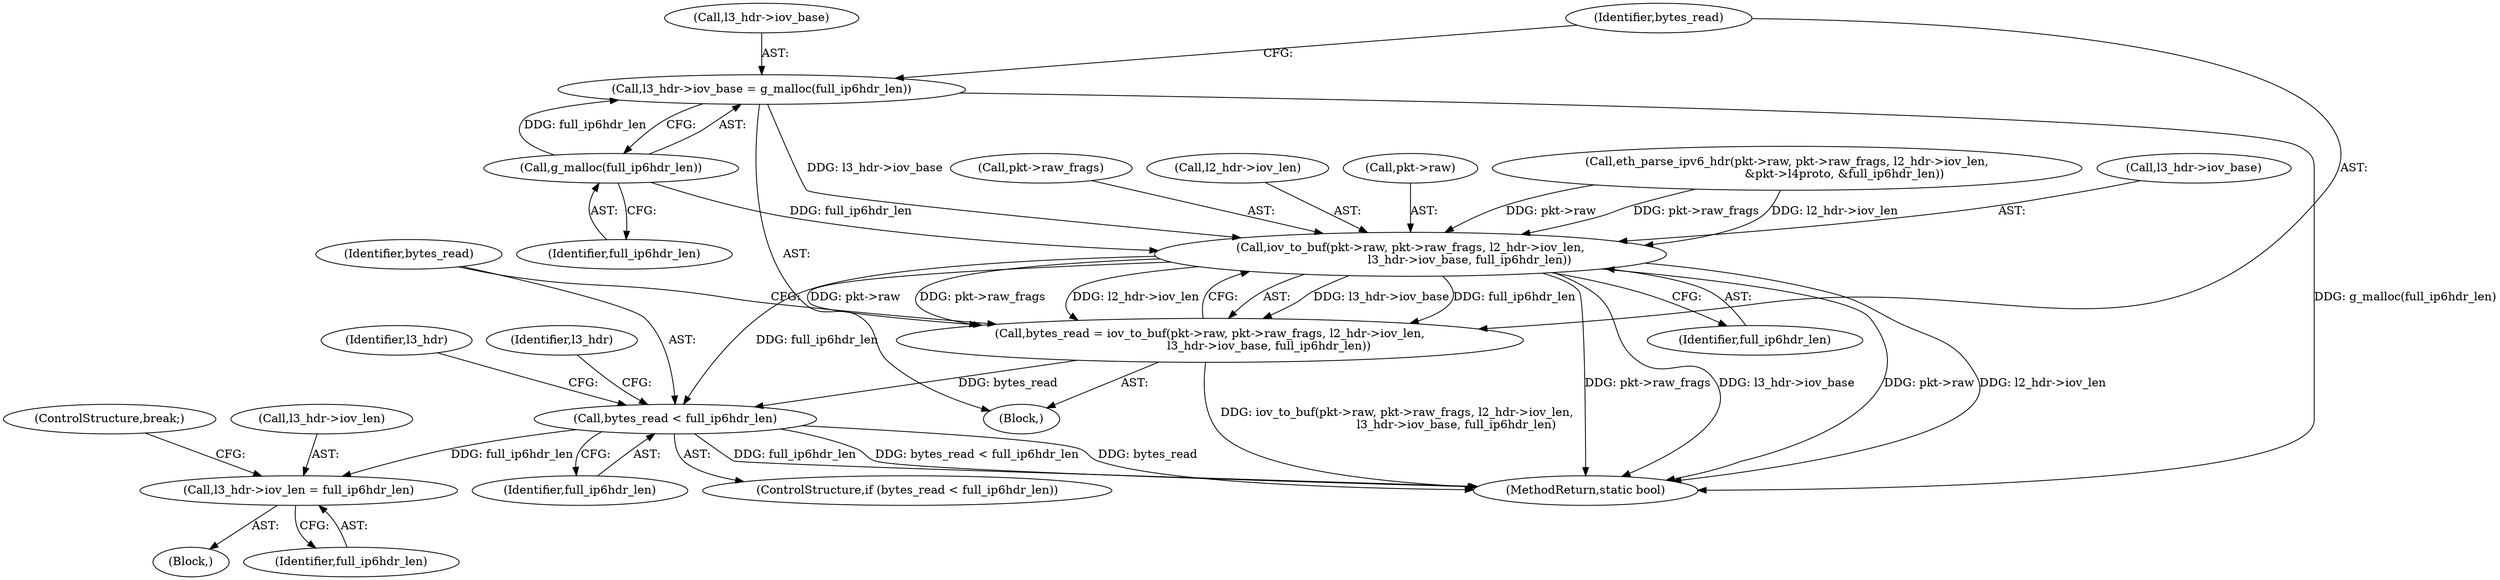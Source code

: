 digraph "0_qemu_a7278b36fcab9af469563bd7b9dadebe2ae25e48_0@API" {
"1000301" [label="(Call,l3_hdr->iov_base = g_malloc(full_ip6hdr_len))"];
"1000305" [label="(Call,g_malloc(full_ip6hdr_len))"];
"1000309" [label="(Call,iov_to_buf(pkt->raw, pkt->raw_frags, l2_hdr->iov_len,\n                                l3_hdr->iov_base, full_ip6hdr_len))"];
"1000307" [label="(Call,bytes_read = iov_to_buf(pkt->raw, pkt->raw_frags, l2_hdr->iov_len,\n                                l3_hdr->iov_base, full_ip6hdr_len))"];
"1000324" [label="(Call,bytes_read < full_ip6hdr_len)"];
"1000337" [label="(Call,l3_hdr->iov_len = full_ip6hdr_len)"];
"1000342" [label="(ControlStructure,break;)"];
"1000277" [label="(Call,eth_parse_ipv6_hdr(pkt->raw, pkt->raw_frags, l2_hdr->iov_len,\n                               &pkt->l4proto, &full_ip6hdr_len))"];
"1000330" [label="(Identifier,l3_hdr)"];
"1000307" [label="(Call,bytes_read = iov_to_buf(pkt->raw, pkt->raw_frags, l2_hdr->iov_len,\n                                l3_hdr->iov_base, full_ip6hdr_len))"];
"1000336" [label="(Block,)"];
"1000305" [label="(Call,g_malloc(full_ip6hdr_len))"];
"1000325" [label="(Identifier,bytes_read)"];
"1000324" [label="(Call,bytes_read < full_ip6hdr_len)"];
"1000306" [label="(Identifier,full_ip6hdr_len)"];
"1000326" [label="(Identifier,full_ip6hdr_len)"];
"1000322" [label="(Identifier,full_ip6hdr_len)"];
"1000350" [label="(MethodReturn,static bool)"];
"1000338" [label="(Call,l3_hdr->iov_len)"];
"1000302" [label="(Call,l3_hdr->iov_base)"];
"1000308" [label="(Identifier,bytes_read)"];
"1000301" [label="(Call,l3_hdr->iov_base = g_malloc(full_ip6hdr_len))"];
"1000309" [label="(Call,iov_to_buf(pkt->raw, pkt->raw_frags, l2_hdr->iov_len,\n                                l3_hdr->iov_base, full_ip6hdr_len))"];
"1000319" [label="(Call,l3_hdr->iov_base)"];
"1000313" [label="(Call,pkt->raw_frags)"];
"1000103" [label="(Block,)"];
"1000323" [label="(ControlStructure,if (bytes_read < full_ip6hdr_len))"];
"1000316" [label="(Call,l2_hdr->iov_len)"];
"1000341" [label="(Identifier,full_ip6hdr_len)"];
"1000310" [label="(Call,pkt->raw)"];
"1000337" [label="(Call,l3_hdr->iov_len = full_ip6hdr_len)"];
"1000339" [label="(Identifier,l3_hdr)"];
"1000301" -> "1000103"  [label="AST: "];
"1000301" -> "1000305"  [label="CFG: "];
"1000302" -> "1000301"  [label="AST: "];
"1000305" -> "1000301"  [label="AST: "];
"1000308" -> "1000301"  [label="CFG: "];
"1000301" -> "1000350"  [label="DDG: g_malloc(full_ip6hdr_len)"];
"1000305" -> "1000301"  [label="DDG: full_ip6hdr_len"];
"1000301" -> "1000309"  [label="DDG: l3_hdr->iov_base"];
"1000305" -> "1000306"  [label="CFG: "];
"1000306" -> "1000305"  [label="AST: "];
"1000305" -> "1000309"  [label="DDG: full_ip6hdr_len"];
"1000309" -> "1000307"  [label="AST: "];
"1000309" -> "1000322"  [label="CFG: "];
"1000310" -> "1000309"  [label="AST: "];
"1000313" -> "1000309"  [label="AST: "];
"1000316" -> "1000309"  [label="AST: "];
"1000319" -> "1000309"  [label="AST: "];
"1000322" -> "1000309"  [label="AST: "];
"1000307" -> "1000309"  [label="CFG: "];
"1000309" -> "1000350"  [label="DDG: pkt->raw"];
"1000309" -> "1000350"  [label="DDG: l2_hdr->iov_len"];
"1000309" -> "1000350"  [label="DDG: pkt->raw_frags"];
"1000309" -> "1000350"  [label="DDG: l3_hdr->iov_base"];
"1000309" -> "1000307"  [label="DDG: l3_hdr->iov_base"];
"1000309" -> "1000307"  [label="DDG: full_ip6hdr_len"];
"1000309" -> "1000307"  [label="DDG: pkt->raw"];
"1000309" -> "1000307"  [label="DDG: pkt->raw_frags"];
"1000309" -> "1000307"  [label="DDG: l2_hdr->iov_len"];
"1000277" -> "1000309"  [label="DDG: pkt->raw"];
"1000277" -> "1000309"  [label="DDG: pkt->raw_frags"];
"1000277" -> "1000309"  [label="DDG: l2_hdr->iov_len"];
"1000309" -> "1000324"  [label="DDG: full_ip6hdr_len"];
"1000307" -> "1000103"  [label="AST: "];
"1000308" -> "1000307"  [label="AST: "];
"1000325" -> "1000307"  [label="CFG: "];
"1000307" -> "1000350"  [label="DDG: iov_to_buf(pkt->raw, pkt->raw_frags, l2_hdr->iov_len,\n                                l3_hdr->iov_base, full_ip6hdr_len)"];
"1000307" -> "1000324"  [label="DDG: bytes_read"];
"1000324" -> "1000323"  [label="AST: "];
"1000324" -> "1000326"  [label="CFG: "];
"1000325" -> "1000324"  [label="AST: "];
"1000326" -> "1000324"  [label="AST: "];
"1000330" -> "1000324"  [label="CFG: "];
"1000339" -> "1000324"  [label="CFG: "];
"1000324" -> "1000350"  [label="DDG: full_ip6hdr_len"];
"1000324" -> "1000350"  [label="DDG: bytes_read < full_ip6hdr_len"];
"1000324" -> "1000350"  [label="DDG: bytes_read"];
"1000324" -> "1000337"  [label="DDG: full_ip6hdr_len"];
"1000337" -> "1000336"  [label="AST: "];
"1000337" -> "1000341"  [label="CFG: "];
"1000338" -> "1000337"  [label="AST: "];
"1000341" -> "1000337"  [label="AST: "];
"1000342" -> "1000337"  [label="CFG: "];
}

